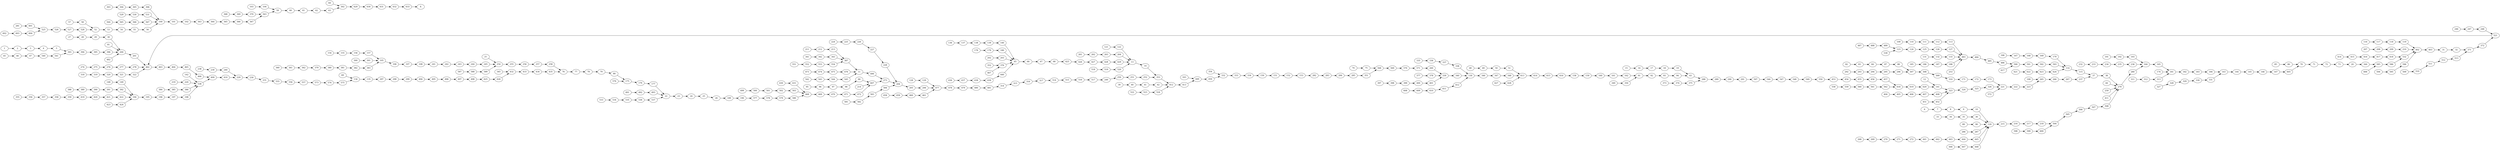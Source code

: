 digraph {
	graph [dpi=55 rankdir=LR]
	1 -> 2
	2 -> 3
	3 -> 4
	4 -> 5
	5 -> 393
	6 -> 7
	7 -> 8
	8 -> 9
	9 -> 10
	10 -> 120
	11 -> 490
	12 -> 141
	13 -> 14
	14 -> 353
	15 -> 16
	16 -> 17
	17 -> 18
	18 -> 19
	19 -> 43
	20 -> 344
	21 -> 254
	22 -> 23
	23 -> 24
	24 -> 25
	25 -> 26
	26 -> 189
	27 -> 28
	28 -> 29
	29 -> 30
	30 -> 200
	31 -> 32
	32 -> 371
	33 -> 34
	34 -> 35
	35 -> 36
	36 -> 120
	37 -> 38
	38 -> 279
	39 -> 40
	40 -> 41
	41 -> 42
	42 -> 412
	43 -> 288
	44 -> 279
	45 -> 46
	46 -> 47
	47 -> 540
	48 -> 49
	49 -> 50
	50 -> 51
	51 -> 613
	52 -> 53
	53 -> 54
	54 -> 55
	55 -> 56
	56 -> 100
	57 -> 58
	58 -> 52
	59 -> 60
	60 -> 61
	61 -> 62
	62 -> 63
	63 -> 302
	64 -> 302
	65 -> 66
	66 -> 67
	67 -> 68
	68 -> 425
	69 -> 134
	70 -> 71
	71 -> 72
	72 -> 73
	73 -> 20
	74 -> 75
	75 -> 568
	76 -> 77
	77 -> 78
	78 -> 79
	79 -> 80
	80 -> 175
	81 -> 200
	82 -> 83
	83 -> 84
	84 -> 87
	85 -> 86
	86 -> 70
	87 -> 88
	88 -> 307
	89 -> 90
	90 -> 120
	91 -> 92
	92 -> 93
	93 -> 94
	94 -> 43
	95 -> 96
	96 -> 97
	97 -> 98
	98 -> 99
	99 -> 607
	100 -> 101
	101 -> 102
	102 -> 363
	103 -> 104
	104 -> 59
	105 -> 106
	106 -> 107
	107 -> 108
	108 -> 241
	109 -> 110
	110 -> 111
	111 -> 112
	112 -> 113
	113 -> 483
	114 -> 115
	115 -> 37
	116 -> 117
	117 -> 118
	118 -> 119
	119 -> 402
	120 -> 215
	121 -> 122
	122 -> 13
	123 -> 124
	124 -> 125
	125 -> 126
	126 -> 127
	127 -> 483
	128 -> 129
	129 -> 477
	130 -> 346
	131 -> 132
	132 -> 133
	133 -> 483
	134 -> 135
	135 -> 297
	136 -> 137
	137 -> 138
	138 -> 139
	139 -> 140
	140 -> 65
	141 -> 323
	142 -> 538
	143 -> 144
	144 -> 145
	145 -> 146
	146 -> 147
	147 -> 605
	148 -> 149
	149 -> 194
	150 -> 151
	151 -> 152
	152 -> 153
	153 -> 282
	154 -> 155
	155 -> 156
	156 -> 157
	157 -> 105
	158 -> 159
	159 -> 160
	160 -> 161
	161 -> 162
	162 -> 91
	163 -> 449
	164 -> 165
	165 -> 181
	166 -> 167
	167 -> 168
	168 -> 169
	169 -> 170
	170 -> 114
	171 -> 172
	172 -> 173
	173 -> 221
	174 -> 181
	175 -> 176
	176 -> 177
	177 -> 22
	178 -> 179
	179 -> 180
	180 -> 65
	181 -> 182
	182 -> 183
	183 -> 184
	184 -> 143
	185 -> 186
	186 -> 187
	187 -> 188
	188 -> 483
	189 -> 190
	190 -> 577
	191 -> 192
	192 -> 193
	193 -> 164
	194 -> 195
	195 -> 196
	196 -> 197
	197 -> 198
	198 -> 538
	199 -> 265
	200 -> 201
	201 -> 462
	202 -> 203
	203 -> 65
	204 -> 205
	205 -> 206
	206 -> 477
	207 -> 208
	208 -> 209
	209 -> 210
	210 -> 402
	211 -> 212
	212 -> 213
	213 -> 387
	214 -> 607
	215 -> 216
	216 -> 217
	217 -> 218
	218 -> 504
	219 -> 220
	220 -> 538
	221 -> 222
	222 -> 223
	223 -> 265
	224 -> 225
	225 -> 226
	226 -> 227
	227 -> 228
	228 -> 204
	229 -> 230
	230 -> 231
	231 -> 555
	232 -> 233
	233 -> 234
	234 -> 235
	235 -> 236
	236 -> 164
	237 -> 37
	238 -> 239
	239 -> 240
	240 -> 229
	241 -> 242
	242 -> 243
	243 -> 244
	244 -> 245
	245 -> 254
	246 -> 247
	247 -> 248
	248 -> 521
	249 -> 250
	250 -> 251
	251 -> 252
	252 -> 353
	253 -> 483
	254 -> 255
	255 -> 256
	256 -> 257
	257 -> 258
	258 -> 76
	259 -> 279
	260 -> 339
	261 -> 262
	262 -> 263
	263 -> 264
	264 -> 13
	265 -> 266
	266 -> 267
	267 -> 237
	268 -> 269
	269 -> 270
	270 -> 271
	271 -> 272
	272 -> 441
	273 -> 204
	274 -> 275
	275 -> 276
	276 -> 277
	277 -> 278
	278 -> 462
	279 -> 280
	280 -> 164
	281 -> 601
	282 -> 283
	283 -> 284
	284 -> 285
	285 -> 351
	286 -> 287
	287 -> 120
	288 -> 289
	289 -> 290
	290 -> 291
	291 -> 597
	292 -> 293
	293 -> 294
	294 -> 295
	295 -> 296
	296 -> 307
	297 -> 298
	298 -> 299
	299 -> 494
	300 -> 301
	301 -> 105
	302 -> 629
	303 -> 304
	304 -> 305
	305 -> 306
	306 -> 100
	307 -> 308
	308 -> 309
	309 -> 310
	310 -> 171
	311 -> 312
	312 -> 313
	313 -> 181
	314 -> 315
	315 -> 316
	316 -> 317
	317 -> 514
	318 -> 319
	319 -> 320
	320 -> 321
	321 -> 322
	322 -> 462
	323 -> 324
	324 -> 325
	325 -> 326
	326 -> 221
	327 -> 328
	328 -> 329
	329 -> 330
	330 -> 331
	331 -> 143
	332 -> 333
	333 -> 334
	334 -> 150
	335 -> 336
	336 -> 337
	337 -> 338
	338 -> 130
	339 -> 340
	340 -> 130
	341 -> 342
	342 -> 343
	343 -> 387
	344 -> 585
	345 -> 432
	346 -> 347
	347 -> 348
	348 -> 613
	349 -> 350
	350 -> 91
	351 -> 568
	352 -> 376
	353 -> 412
	354 -> 332
	355 -> 356
	356 -> 357
	357 -> 358
	358 -> 359
	359 -> 419
	360 -> 361
	361 -> 362
	362 -> 379
	363 -> 364
	364 -> 365
	365 -> 366
	366 -> 367
	367 -> 563
	368 -> 369
	369 -> 370
	370 -> 563
	371 -> 372
	372 -> 521
	373 -> 374
	374 -> 375
	375 -> 288
	376 -> 65
	377 -> 378
	378 -> 339
	379 -> 380
	380 -> 381
	381 -> 382
	382 -> 383
	383 -> 105
	384 -> 385
	385 -> 386
	386 -> 538
	387 -> 11
	388 -> 389
	389 -> 390
	390 -> 391
	391 -> 392
	392 -> 194
	393 -> 394
	394 -> 395
	395 -> 396
	396 -> 200
	397 -> 398
	398 -> 399
	399 -> 400
	400 -> 401
	401 -> 339
	402 -> 403
	403 -> 31
	404 -> 405
	405 -> 406
	406 -> 407
	407 -> 408
	408 -> 323
	409 -> 410
	410 -> 229
	411 -> 279
	412 -> 413
	413 -> 449
	414 -> 415
	415 -> 416
	416 -> 417
	417 -> 418
	418 -> 532
	419 -> 420
	420 -> 421
	421 -> 422
	422 -> 194
	423 -> 424
	424 -> 194
	425 -> 426
	426 -> 427
	427 -> 428
	428 -> 429
	429 -> 13
	430 -> 431
	431 -> 468
	432 -> 433
	433 -> 434
	434 -> 435
	435 -> 76
	436 -> 437
	437 -> 438
	438 -> 439
	439 -> 440
	440 -> 65
	441 -> 442
	442 -> 443
	443 -> 444
	444 -> 445
	445 -> 120
	446 -> 447
	447 -> 448
	448 -> 120
	449 -> 450
	450 -> 332
	451 -> 452
	452 -> 323
	453 -> 454
	454 -> 455
	455 -> 456
	456 -> 457
	457 -> 618
	458 -> 459
	459 -> 460
	460 -> 461
	461 -> 477
	462 -> 463
	463 -> 464
	464 -> 465
	465 -> 466
	466 -> 409
	467 -> 376
	468 -> 469
	469 -> 470
	470 -> 471
	471 -> 472
	472 -> 607
	473 -> 474
	474 -> 475
	475 -> 476
	476 -> 11
	477 -> 478
	478 -> 479
	479 -> 480
	480 -> 481
	481 -> 314
	482 -> 200
	483 -> 484
	484 -> 485
	485 -> 486
	486 -> 590
	487 -> 488
	488 -> 489
	489 -> 123
	490 -> 273
	491 -> 492
	492 -> 493
	493 -> 22
	494 -> 495
	495 -> 496
	496 -> 497
	497 -> 498
	498 -> 625
	499 -> 500
	500 -> 501
	501 -> 502
	502 -> 503
	503 -> 468
	504 -> 505
	505 -> 506
	506 -> 507
	507 -> 508
	508 -> 279
	509 -> 510
	510 -> 511
	511 -> 512
	512 -> 513
	513 -> 371
	514 -> 515
	515 -> 516
	516 -> 517
	517 -> 249
	518 -> 519
	519 -> 520
	520 -> 13
	521 -> 462
	522 -> 523
	523 -> 524
	524 -> 412
	525 -> 526
	526 -> 527
	527 -> 528
	528 -> 52
	529 -> 530
	530 -> 531
	531 -> 100
	532 -> 402
	533 -> 534
	534 -> 535
	535 -> 536
	536 -> 537
	537 -> 22
	538 -> 409
	539 -> 123
	540 -> 541
	541 -> 393
	542 -> 543
	543 -> 544
	544 -> 545
	545 -> 11
	546 -> 547
	547 -> 548
	548 -> 549
	549 -> 550
	550 -> 453
	551 -> 552
	552 -> 553
	553 -> 554
	554 -> 387
	555 -> 556
	556 -> 557
	557 -> 573
	558 -> 559
	559 -> 560
	560 -> 561
	561 -> 562
	562 -> 618
	563 -> 59
	564 -> 565
	565 -> 566
	566 -> 567
	567 -> 100
	568 -> 569
	569 -> 570
	570 -> 571
	571 -> 260
	572 -> 221
	573 -> 574
	574 -> 575
	575 -> 134
	576 -> 175
	577 -> 578
	578 -> 579
	579 -> 580
	580 -> 468
	581 -> 582
	582 -> 583
	583 -> 584
	584 -> 204
	585 -> 586
	586 -> 532
	587 -> 588
	588 -> 589
	589 -> 254
	590 -> 591
	591 -> 592
	592 -> 593
	593 -> 114
	594 -> 595
	595 -> 596
	596 -> 402
	597 -> 546
	598 -> 599
	599 -> 600
	600 -> 504
	601 -> 525
	602 -> 603
	603 -> 604
	604 -> 525
	605 -> 70
	606 -> 585
	607 -> 273
	608 -> 609
	609 -> 610
	610 -> 611
	611 -> 612
	612 -> 130
	613 -> 614
	614 -> 615
	615 -> 616
	616 -> 158
	617 -> 590
	618 -> 619
	619 -> 620
	620 -> 141
	621 -> 622
	622 -> 623
	623 -> 624
	624 -> 114
	625 -> 626
	626 -> 432
	627 -> 628
	628 -> 613
	629 -> 630
	630 -> 631
	631 -> 632
	632 -> 633
	633 -> X
}
